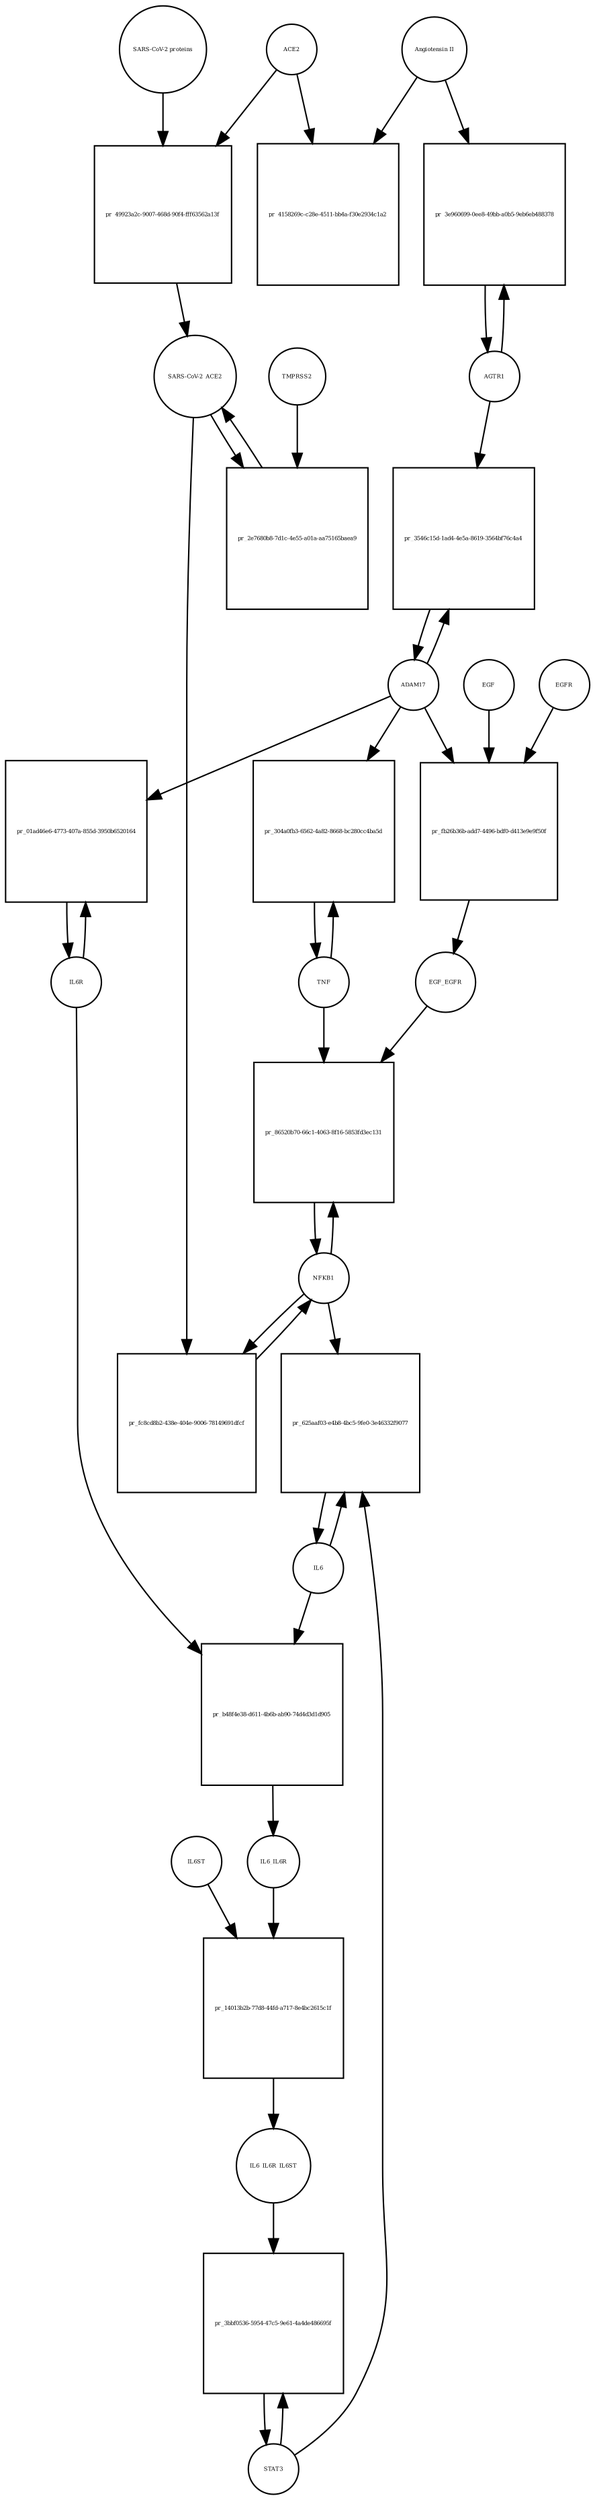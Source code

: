 strict digraph  {
"Angiotensin II" [annotation="", bipartite=0, cls="simple chemical", fontsize=4, label="Angiotensin II", shape=circle];
"pr_4158269c-c28e-4511-bb4a-f30e2934c1a2" [annotation="", bipartite=1, cls=process, fontsize=4, label="pr_4158269c-c28e-4511-bb4a-f30e2934c1a2", shape=square];
ACE2 [annotation="", bipartite=0, cls=macromolecule, fontsize=4, label=ACE2, shape=circle];
"pr_49923a2c-9007-468d-90f4-fff63562a13f" [annotation="", bipartite=1, cls=process, fontsize=4, label="pr_49923a2c-9007-468d-90f4-fff63562a13f", shape=square];
"SARS-CoV-2_ACE2" [annotation="", bipartite=0, cls=complex, fontsize=4, label="SARS-CoV-2_ACE2", shape=circle];
"SARS-CoV-2 proteins" [annotation="", bipartite=0, cls=macromolecule, fontsize=4, label="SARS-CoV-2 proteins", shape=circle];
"pr_2e7680b8-7d1c-4e55-a01a-aa75165baea9" [annotation="", bipartite=1, cls=process, fontsize=4, label="pr_2e7680b8-7d1c-4e55-a01a-aa75165baea9", shape=square];
TMPRSS2 [annotation="", bipartite=0, cls=macromolecule, fontsize=4, label=TMPRSS2, shape=circle];
NFKB1 [annotation="", bipartite=0, cls=macromolecule, fontsize=4, label=NFKB1, shape=circle];
"pr_fc8cd8b2-438e-404e-9006-78149691dfcf" [annotation="", bipartite=1, cls=process, fontsize=4, label="pr_fc8cd8b2-438e-404e-9006-78149691dfcf", shape=square];
"pr_86520b70-66c1-4063-8f16-5853fd3ec131" [annotation="", bipartite=1, cls=process, fontsize=4, label="pr_86520b70-66c1-4063-8f16-5853fd3ec131", shape=square];
EGF_EGFR [annotation="", bipartite=0, cls=complex, fontsize=4, label=EGF_EGFR, shape=circle];
TNF [annotation="", bipartite=0, cls=macromolecule, fontsize=4, label=TNF, shape=circle];
AGTR1 [annotation="", bipartite=0, cls=macromolecule, fontsize=4, label=AGTR1, shape=circle];
"pr_3e960699-0ee8-49bb-a0b5-9eb6eb488378" [annotation="", bipartite=1, cls=process, fontsize=4, label="pr_3e960699-0ee8-49bb-a0b5-9eb6eb488378", shape=square];
ADAM17 [annotation="", bipartite=0, cls=macromolecule, fontsize=4, label=ADAM17, shape=circle];
"pr_3546c15d-1ad4-4e5a-8619-3564bf76c4a4" [annotation="", bipartite=1, cls=process, fontsize=4, label="pr_3546c15d-1ad4-4e5a-8619-3564bf76c4a4", shape=square];
IL6R [annotation="", bipartite=0, cls=macromolecule, fontsize=4, label=IL6R, shape=circle];
"pr_01ad46e6-4773-407a-855d-3950b6520164" [annotation="", bipartite=1, cls=process, fontsize=4, label="pr_01ad46e6-4773-407a-855d-3950b6520164", shape=square];
EGFR [annotation="", bipartite=0, cls=macromolecule, fontsize=4, label=EGFR, shape=circle];
"pr_fb26b36b-add7-4496-bdf0-d413e9e9f50f" [annotation="", bipartite=1, cls=process, fontsize=4, label="pr_fb26b36b-add7-4496-bdf0-d413e9e9f50f", shape=square];
EGF [annotation="", bipartite=0, cls=macromolecule, fontsize=4, label=EGF, shape=circle];
"pr_304a0fb3-6562-4a82-8668-bc280cc4ba5d" [annotation="", bipartite=1, cls=process, fontsize=4, label="pr_304a0fb3-6562-4a82-8668-bc280cc4ba5d", shape=square];
"pr_b48f4e38-d611-4b6b-ab90-74d4d3d1d905" [annotation="", bipartite=1, cls=process, fontsize=4, label="pr_b48f4e38-d611-4b6b-ab90-74d4d3d1d905", shape=square];
IL6_IL6R [annotation="", bipartite=0, cls=complex, fontsize=4, label=IL6_IL6R, shape=circle];
IL6 [annotation="", bipartite=0, cls=macromolecule, fontsize=4, label=IL6, shape=circle];
"pr_14013b2b-77d8-44fd-a717-8e4bc2615c1f" [annotation="", bipartite=1, cls=process, fontsize=4, label="pr_14013b2b-77d8-44fd-a717-8e4bc2615c1f", shape=square];
IL6_IL6R_IL6ST [annotation="", bipartite=0, cls=complex, fontsize=4, label=IL6_IL6R_IL6ST, shape=circle];
IL6ST [annotation="", bipartite=0, cls=macromolecule, fontsize=4, label=IL6ST, shape=circle];
STAT3 [annotation="", bipartite=0, cls=macromolecule, fontsize=4, label=STAT3, shape=circle];
"pr_3bbf0536-5954-47c5-9e61-4a4de486695f" [annotation="", bipartite=1, cls=process, fontsize=4, label="pr_3bbf0536-5954-47c5-9e61-4a4de486695f", shape=square];
"pr_625aaf03-e4b8-4bc5-9fe0-3e46332f9077" [annotation="", bipartite=1, cls=process, fontsize=4, label="pr_625aaf03-e4b8-4bc5-9fe0-3e46332f9077", shape=square];
"Angiotensin II" -> "pr_4158269c-c28e-4511-bb4a-f30e2934c1a2"  [annotation="", interaction_type=consumption];
"Angiotensin II" -> "pr_3e960699-0ee8-49bb-a0b5-9eb6eb488378"  [annotation="", interaction_type=catalysis];
ACE2 -> "pr_4158269c-c28e-4511-bb4a-f30e2934c1a2"  [annotation="", interaction_type=catalysis];
ACE2 -> "pr_49923a2c-9007-468d-90f4-fff63562a13f"  [annotation="", interaction_type=consumption];
"pr_49923a2c-9007-468d-90f4-fff63562a13f" -> "SARS-CoV-2_ACE2"  [annotation="", interaction_type=production];
"SARS-CoV-2_ACE2" -> "pr_2e7680b8-7d1c-4e55-a01a-aa75165baea9"  [annotation="", interaction_type=consumption];
"SARS-CoV-2_ACE2" -> "pr_fc8cd8b2-438e-404e-9006-78149691dfcf"  [annotation="", interaction_type=stimulation];
"SARS-CoV-2 proteins" -> "pr_49923a2c-9007-468d-90f4-fff63562a13f"  [annotation="", interaction_type=consumption];
"pr_2e7680b8-7d1c-4e55-a01a-aa75165baea9" -> "SARS-CoV-2_ACE2"  [annotation="", interaction_type=production];
TMPRSS2 -> "pr_2e7680b8-7d1c-4e55-a01a-aa75165baea9"  [annotation="", interaction_type=consumption];
NFKB1 -> "pr_fc8cd8b2-438e-404e-9006-78149691dfcf"  [annotation="", interaction_type=consumption];
NFKB1 -> "pr_86520b70-66c1-4063-8f16-5853fd3ec131"  [annotation="", interaction_type=consumption];
NFKB1 -> "pr_625aaf03-e4b8-4bc5-9fe0-3e46332f9077"  [annotation="", interaction_type=stimulation];
"pr_fc8cd8b2-438e-404e-9006-78149691dfcf" -> NFKB1  [annotation="", interaction_type=production];
"pr_86520b70-66c1-4063-8f16-5853fd3ec131" -> NFKB1  [annotation="", interaction_type=production];
EGF_EGFR -> "pr_86520b70-66c1-4063-8f16-5853fd3ec131"  [annotation="", interaction_type=stimulation];
TNF -> "pr_86520b70-66c1-4063-8f16-5853fd3ec131"  [annotation="", interaction_type=stimulation];
TNF -> "pr_304a0fb3-6562-4a82-8668-bc280cc4ba5d"  [annotation="", interaction_type=consumption];
AGTR1 -> "pr_3e960699-0ee8-49bb-a0b5-9eb6eb488378"  [annotation="", interaction_type=consumption];
AGTR1 -> "pr_3546c15d-1ad4-4e5a-8619-3564bf76c4a4"  [annotation="", interaction_type=catalysis];
"pr_3e960699-0ee8-49bb-a0b5-9eb6eb488378" -> AGTR1  [annotation="", interaction_type=production];
ADAM17 -> "pr_3546c15d-1ad4-4e5a-8619-3564bf76c4a4"  [annotation="", interaction_type=consumption];
ADAM17 -> "pr_01ad46e6-4773-407a-855d-3950b6520164"  [annotation="", interaction_type=catalysis];
ADAM17 -> "pr_fb26b36b-add7-4496-bdf0-d413e9e9f50f"  [annotation="", interaction_type=stimulation];
ADAM17 -> "pr_304a0fb3-6562-4a82-8668-bc280cc4ba5d"  [annotation="", interaction_type=catalysis];
"pr_3546c15d-1ad4-4e5a-8619-3564bf76c4a4" -> ADAM17  [annotation="", interaction_type=production];
IL6R -> "pr_01ad46e6-4773-407a-855d-3950b6520164"  [annotation="", interaction_type=consumption];
IL6R -> "pr_b48f4e38-d611-4b6b-ab90-74d4d3d1d905"  [annotation="", interaction_type=consumption];
"pr_01ad46e6-4773-407a-855d-3950b6520164" -> IL6R  [annotation="", interaction_type=production];
EGFR -> "pr_fb26b36b-add7-4496-bdf0-d413e9e9f50f"  [annotation="", interaction_type=consumption];
"pr_fb26b36b-add7-4496-bdf0-d413e9e9f50f" -> EGF_EGFR  [annotation="", interaction_type=production];
EGF -> "pr_fb26b36b-add7-4496-bdf0-d413e9e9f50f"  [annotation="", interaction_type=consumption];
"pr_304a0fb3-6562-4a82-8668-bc280cc4ba5d" -> TNF  [annotation="", interaction_type=production];
"pr_b48f4e38-d611-4b6b-ab90-74d4d3d1d905" -> IL6_IL6R  [annotation="", interaction_type=production];
IL6_IL6R -> "pr_14013b2b-77d8-44fd-a717-8e4bc2615c1f"  [annotation="", interaction_type=consumption];
IL6 -> "pr_b48f4e38-d611-4b6b-ab90-74d4d3d1d905"  [annotation="", interaction_type=consumption];
IL6 -> "pr_625aaf03-e4b8-4bc5-9fe0-3e46332f9077"  [annotation="", interaction_type=consumption];
"pr_14013b2b-77d8-44fd-a717-8e4bc2615c1f" -> IL6_IL6R_IL6ST  [annotation="", interaction_type=production];
IL6_IL6R_IL6ST -> "pr_3bbf0536-5954-47c5-9e61-4a4de486695f"  [annotation="", interaction_type=catalysis];
IL6ST -> "pr_14013b2b-77d8-44fd-a717-8e4bc2615c1f"  [annotation="", interaction_type=consumption];
STAT3 -> "pr_3bbf0536-5954-47c5-9e61-4a4de486695f"  [annotation="", interaction_type=consumption];
STAT3 -> "pr_625aaf03-e4b8-4bc5-9fe0-3e46332f9077"  [annotation="", interaction_type=stimulation];
"pr_3bbf0536-5954-47c5-9e61-4a4de486695f" -> STAT3  [annotation="", interaction_type=production];
"pr_625aaf03-e4b8-4bc5-9fe0-3e46332f9077" -> IL6  [annotation="", interaction_type=production];
}
